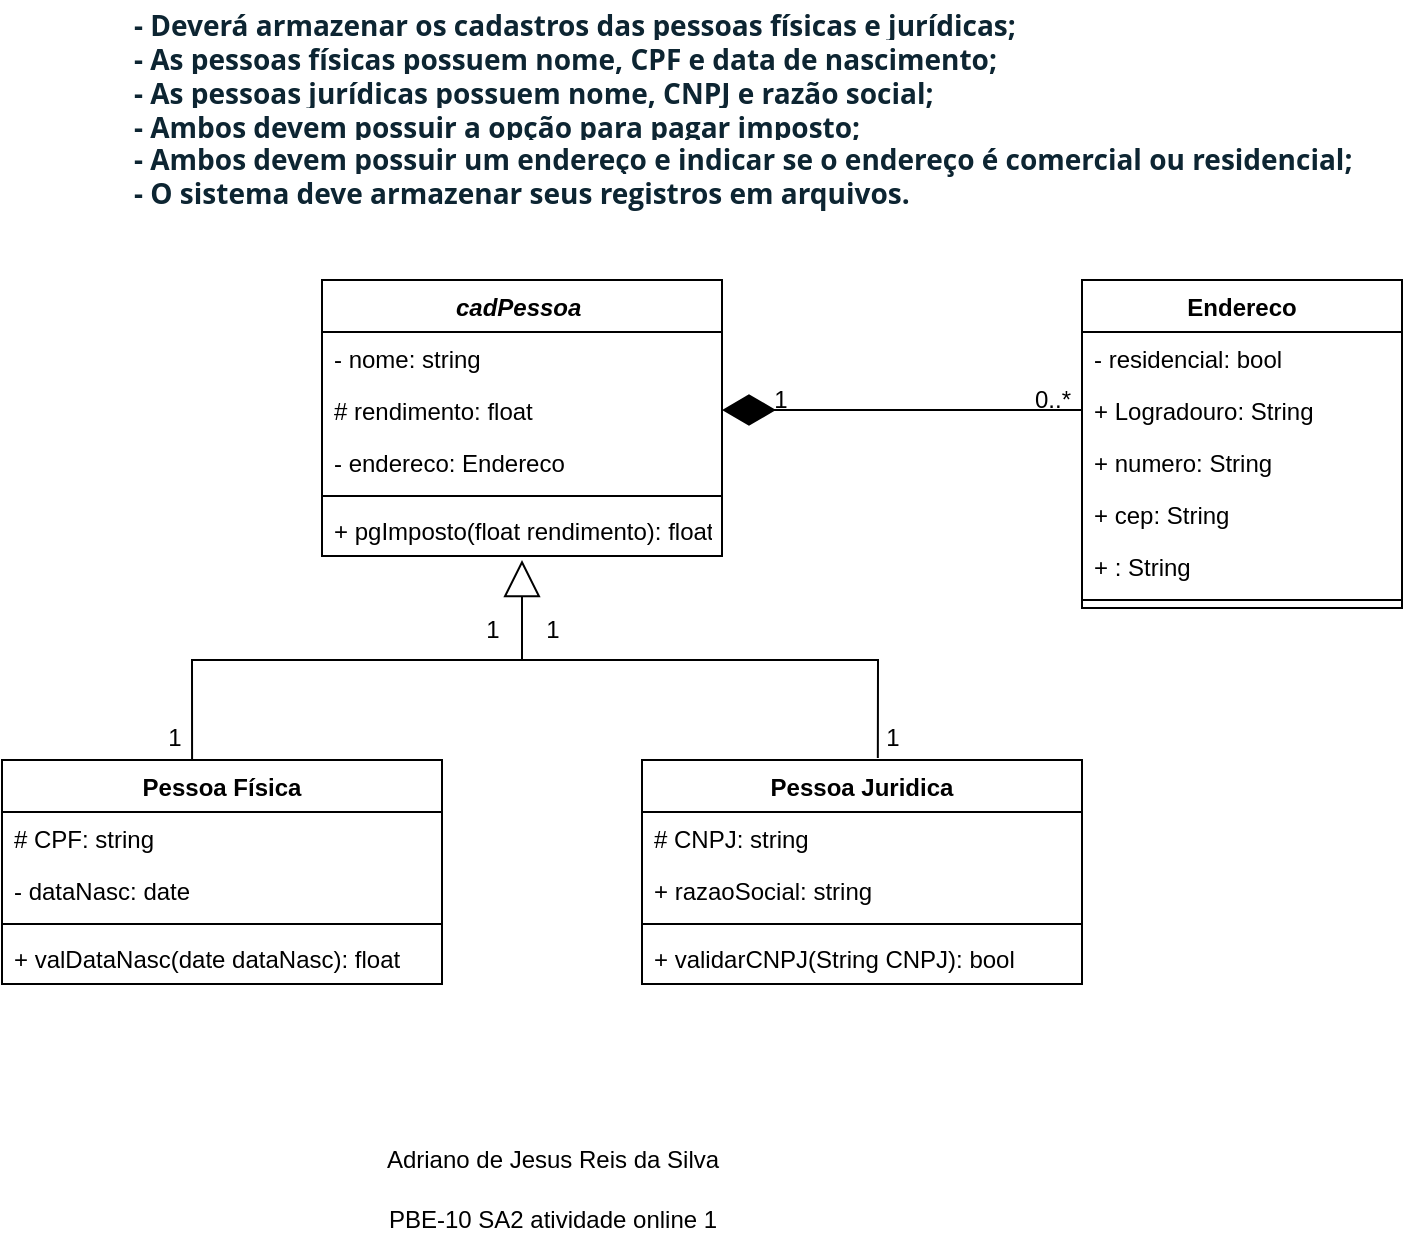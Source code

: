 <mxfile version="20.3.6" type="device"><diagram id="iNjvbTJdleiWI8WHnJIl" name="SA2-ATV-ON-1"><mxGraphModel dx="782" dy="682" grid="1" gridSize="10" guides="1" tooltips="1" connect="1" arrows="1" fold="1" page="1" pageScale="1" pageWidth="827" pageHeight="1169" math="0" shadow="0"><root><mxCell id="0"/><mxCell id="1" parent="0"/><mxCell id="tQ1jHSdcRmqp8A1x6Qju-1" value="Pessoa Física" style="swimlane;fontStyle=1;align=center;verticalAlign=top;childLayout=stackLayout;horizontal=1;startSize=26;horizontalStack=0;resizeParent=1;resizeParentMax=0;resizeLast=0;collapsible=1;marginBottom=0;" parent="1" vertex="1"><mxGeometry x="40" y="400" width="220" height="112" as="geometry"/></mxCell><mxCell id="tQ1jHSdcRmqp8A1x6Qju-11" value="# CPF: string" style="text;strokeColor=none;fillColor=none;align=left;verticalAlign=top;spacingLeft=4;spacingRight=4;overflow=hidden;rotatable=0;points=[[0,0.5],[1,0.5]];portConstraint=eastwest;" parent="tQ1jHSdcRmqp8A1x6Qju-1" vertex="1"><mxGeometry y="26" width="220" height="26" as="geometry"/></mxCell><mxCell id="tQ1jHSdcRmqp8A1x6Qju-19" value="- dataNasc: date" style="text;strokeColor=none;fillColor=none;align=left;verticalAlign=top;spacingLeft=4;spacingRight=4;overflow=hidden;rotatable=0;points=[[0,0.5],[1,0.5]];portConstraint=eastwest;" parent="tQ1jHSdcRmqp8A1x6Qju-1" vertex="1"><mxGeometry y="52" width="220" height="26" as="geometry"/></mxCell><mxCell id="tQ1jHSdcRmqp8A1x6Qju-3" value="" style="line;strokeWidth=1;fillColor=none;align=left;verticalAlign=middle;spacingTop=-1;spacingLeft=3;spacingRight=3;rotatable=0;labelPosition=right;points=[];portConstraint=eastwest;" parent="tQ1jHSdcRmqp8A1x6Qju-1" vertex="1"><mxGeometry y="78" width="220" height="8" as="geometry"/></mxCell><mxCell id="tQ1jHSdcRmqp8A1x6Qju-4" value="+ valDataNasc(date dataNasc): float" style="text;strokeColor=none;fillColor=none;align=left;verticalAlign=top;spacingLeft=4;spacingRight=4;overflow=hidden;rotatable=0;points=[[0,0.5],[1,0.5]];portConstraint=eastwest;" parent="tQ1jHSdcRmqp8A1x6Qju-1" vertex="1"><mxGeometry y="86" width="220" height="26" as="geometry"/></mxCell><mxCell id="tQ1jHSdcRmqp8A1x6Qju-5" value="&lt;span style=&quot;box-sizing: border-box; font-weight: 700; color: rgb(13, 37, 50); font-family: &amp;quot;Open Sans Hebrew&amp;quot;, &amp;quot;Open Sans&amp;quot;, sans-serif; font-size: 14px; background-color: rgb(255, 255, 255);&quot;&gt;- Deverá armazenar os cadastros das pessoas físicas e jurídicas;&lt;/span&gt;&lt;br style=&quot;box-sizing: border-box; color: rgb(13, 37, 50); font-family: &amp;quot;Open Sans Hebrew&amp;quot;, &amp;quot;Open Sans&amp;quot;, sans-serif; font-size: 14px; background-color: rgb(255, 255, 255);&quot;&gt;&lt;span style=&quot;box-sizing: border-box; font-weight: 700; color: rgb(13, 37, 50); font-family: &amp;quot;Open Sans Hebrew&amp;quot;, &amp;quot;Open Sans&amp;quot;, sans-serif; font-size: 14px; background-color: rgb(255, 255, 255);&quot;&gt;- As pessoas físicas possuem nome, CPF e data de nascimento; &amp;nbsp;&lt;br&gt;&lt;/span&gt;&lt;span style=&quot;box-sizing: border-box; font-weight: 700; color: rgb(13, 37, 50); font-family: &amp;quot;Open Sans Hebrew&amp;quot;, &amp;quot;Open Sans&amp;quot;, sans-serif; font-size: 14px; background-color: rgb(255, 255, 255);&quot;&gt;- As pessoas jurídicas possuem nome, CNPJ e razão social;&lt;br&gt;&lt;/span&gt;&lt;span style=&quot;box-sizing: border-box; font-weight: 700; color: rgb(13, 37, 50); font-family: &amp;quot;Open Sans Hebrew&amp;quot;, &amp;quot;Open Sans&amp;quot;, sans-serif; font-size: 14px; background-color: rgb(255, 255, 255);&quot;&gt;- Ambos devem possuir a opção para pagar imposto;&lt;/span&gt;&lt;br style=&quot;box-sizing: border-box; color: rgb(13, 37, 50); font-family: &amp;quot;Open Sans Hebrew&amp;quot;, &amp;quot;Open Sans&amp;quot;, sans-serif; font-size: 14px; background-color: rgb(255, 255, 255);&quot;&gt;&lt;span style=&quot;box-sizing: border-box; font-weight: 700; color: rgb(13, 37, 50); font-family: &amp;quot;Open Sans Hebrew&amp;quot;, &amp;quot;Open Sans&amp;quot;, sans-serif; font-size: 14px; background-color: rgb(255, 255, 255);&quot;&gt;- Ambos devem possuir um endereço e indicar se o endereço é comercial ou residencial; &amp;nbsp;&lt;/span&gt;&lt;br style=&quot;box-sizing: border-box; color: rgb(13, 37, 50); font-family: &amp;quot;Open Sans Hebrew&amp;quot;, &amp;quot;Open Sans&amp;quot;, sans-serif; font-size: 14px; background-color: rgb(255, 255, 255);&quot;&gt;&lt;span style=&quot;box-sizing: border-box; font-weight: 700; color: rgb(13, 37, 50); font-family: &amp;quot;Open Sans Hebrew&amp;quot;, &amp;quot;Open Sans&amp;quot;, sans-serif; font-size: 14px; background-color: rgb(255, 255, 255);&quot;&gt;- O sistema deve armazenar seus registros em arquivos.&lt;/span&gt;" style="text;html=1;align=left;verticalAlign=middle;resizable=0;points=[];autosize=1;strokeColor=none;fillColor=none;" parent="1" vertex="1"><mxGeometry x="104" y="20" width="620" height="110" as="geometry"/></mxCell><mxCell id="tQ1jHSdcRmqp8A1x6Qju-12" value="Pessoa Juridica" style="swimlane;fontStyle=1;align=center;verticalAlign=top;childLayout=stackLayout;horizontal=1;startSize=26;horizontalStack=0;resizeParent=1;resizeParentMax=0;resizeLast=0;collapsible=1;marginBottom=0;" parent="1" vertex="1"><mxGeometry x="360" y="400" width="220" height="112" as="geometry"/></mxCell><mxCell id="tQ1jHSdcRmqp8A1x6Qju-14" value="# CNPJ: string" style="text;strokeColor=none;fillColor=none;align=left;verticalAlign=top;spacingLeft=4;spacingRight=4;overflow=hidden;rotatable=0;points=[[0,0.5],[1,0.5]];portConstraint=eastwest;" parent="tQ1jHSdcRmqp8A1x6Qju-12" vertex="1"><mxGeometry y="26" width="220" height="26" as="geometry"/></mxCell><mxCell id="tQ1jHSdcRmqp8A1x6Qju-20" value="+ razaoSocial: string" style="text;strokeColor=none;fillColor=none;align=left;verticalAlign=top;spacingLeft=4;spacingRight=4;overflow=hidden;rotatable=0;points=[[0,0.5],[1,0.5]];portConstraint=eastwest;" parent="tQ1jHSdcRmqp8A1x6Qju-12" vertex="1"><mxGeometry y="52" width="220" height="26" as="geometry"/></mxCell><mxCell id="tQ1jHSdcRmqp8A1x6Qju-16" value="" style="line;strokeWidth=1;fillColor=none;align=left;verticalAlign=middle;spacingTop=-1;spacingLeft=3;spacingRight=3;rotatable=0;labelPosition=right;points=[];portConstraint=eastwest;" parent="tQ1jHSdcRmqp8A1x6Qju-12" vertex="1"><mxGeometry y="78" width="220" height="8" as="geometry"/></mxCell><mxCell id="tQ1jHSdcRmqp8A1x6Qju-33" value="+ validarCNPJ(String CNPJ): bool" style="text;strokeColor=none;fillColor=none;align=left;verticalAlign=top;spacingLeft=4;spacingRight=4;overflow=hidden;rotatable=0;points=[[0,0.5],[1,0.5]];portConstraint=eastwest;" parent="tQ1jHSdcRmqp8A1x6Qju-12" vertex="1"><mxGeometry y="86" width="220" height="26" as="geometry"/></mxCell><mxCell id="tQ1jHSdcRmqp8A1x6Qju-22" value="cadPessoa " style="swimlane;fontStyle=3;align=center;verticalAlign=top;childLayout=stackLayout;horizontal=1;startSize=26;horizontalStack=0;resizeParent=1;resizeParentMax=0;resizeLast=0;collapsible=1;marginBottom=0;" parent="1" vertex="1"><mxGeometry x="200" y="160" width="200" height="138" as="geometry"/></mxCell><mxCell id="tQ1jHSdcRmqp8A1x6Qju-23" value="- nome: string" style="text;strokeColor=none;fillColor=none;align=left;verticalAlign=top;spacingLeft=4;spacingRight=4;overflow=hidden;rotatable=0;points=[[0,0.5],[1,0.5]];portConstraint=eastwest;" parent="tQ1jHSdcRmqp8A1x6Qju-22" vertex="1"><mxGeometry y="26" width="200" height="26" as="geometry"/></mxCell><mxCell id="tQ1jHSdcRmqp8A1x6Qju-45" value="# rendimento: float" style="text;strokeColor=none;fillColor=none;align=left;verticalAlign=top;spacingLeft=4;spacingRight=4;overflow=hidden;rotatable=0;points=[[0,0.5],[1,0.5]];portConstraint=eastwest;" parent="tQ1jHSdcRmqp8A1x6Qju-22" vertex="1"><mxGeometry y="52" width="200" height="26" as="geometry"/></mxCell><mxCell id="tQ1jHSdcRmqp8A1x6Qju-10" value="- endereco: Endereco" style="text;strokeColor=none;fillColor=none;align=left;verticalAlign=top;spacingLeft=4;spacingRight=4;overflow=hidden;rotatable=0;points=[[0,0.5],[1,0.5]];portConstraint=eastwest;" parent="tQ1jHSdcRmqp8A1x6Qju-22" vertex="1"><mxGeometry y="78" width="200" height="26" as="geometry"/></mxCell><mxCell id="tQ1jHSdcRmqp8A1x6Qju-27" value="" style="line;strokeWidth=1;fillColor=none;align=left;verticalAlign=middle;spacingTop=-1;spacingLeft=3;spacingRight=3;rotatable=0;labelPosition=right;points=[];portConstraint=eastwest;" parent="tQ1jHSdcRmqp8A1x6Qju-22" vertex="1"><mxGeometry y="104" width="200" height="8" as="geometry"/></mxCell><mxCell id="tQ1jHSdcRmqp8A1x6Qju-28" value="+ pgImposto(float rendimento): float" style="text;strokeColor=none;fillColor=none;align=left;verticalAlign=top;spacingLeft=4;spacingRight=4;overflow=hidden;rotatable=0;points=[[0,0.5],[1,0.5]];portConstraint=eastwest;" parent="tQ1jHSdcRmqp8A1x6Qju-22" vertex="1"><mxGeometry y="112" width="200" height="26" as="geometry"/></mxCell><mxCell id="tQ1jHSdcRmqp8A1x6Qju-37" value="Endereco" style="swimlane;fontStyle=1;align=center;verticalAlign=top;childLayout=stackLayout;horizontal=1;startSize=26;horizontalStack=0;resizeParent=1;resizeParentMax=0;resizeLast=0;collapsible=1;marginBottom=0;" parent="1" vertex="1"><mxGeometry x="580" y="160" width="160" height="164" as="geometry"/></mxCell><mxCell id="tQ1jHSdcRmqp8A1x6Qju-31" value="- residencial: bool" style="text;strokeColor=none;fillColor=none;align=left;verticalAlign=top;spacingLeft=4;spacingRight=4;overflow=hidden;rotatable=0;points=[[0,0.5],[1,0.5]];portConstraint=eastwest;" parent="tQ1jHSdcRmqp8A1x6Qju-37" vertex="1"><mxGeometry y="26" width="160" height="26" as="geometry"/></mxCell><mxCell id="tQ1jHSdcRmqp8A1x6Qju-41" value="+ Logradouro: String" style="text;strokeColor=none;fillColor=none;align=left;verticalAlign=top;spacingLeft=4;spacingRight=4;overflow=hidden;rotatable=0;points=[[0,0.5],[1,0.5]];portConstraint=eastwest;" parent="tQ1jHSdcRmqp8A1x6Qju-37" vertex="1"><mxGeometry y="52" width="160" height="26" as="geometry"/></mxCell><mxCell id="tQ1jHSdcRmqp8A1x6Qju-42" value="+ numero: String" style="text;strokeColor=none;fillColor=none;align=left;verticalAlign=top;spacingLeft=4;spacingRight=4;overflow=hidden;rotatable=0;points=[[0,0.5],[1,0.5]];portConstraint=eastwest;" parent="tQ1jHSdcRmqp8A1x6Qju-37" vertex="1"><mxGeometry y="78" width="160" height="26" as="geometry"/></mxCell><mxCell id="tQ1jHSdcRmqp8A1x6Qju-38" value="+ cep: String" style="text;strokeColor=none;fillColor=none;align=left;verticalAlign=top;spacingLeft=4;spacingRight=4;overflow=hidden;rotatable=0;points=[[0,0.5],[1,0.5]];portConstraint=eastwest;" parent="tQ1jHSdcRmqp8A1x6Qju-37" vertex="1"><mxGeometry y="104" width="160" height="26" as="geometry"/></mxCell><mxCell id="SC8P42Elp8u2Gzsg8qkF-1" value="+ : String" style="text;strokeColor=none;fillColor=none;align=left;verticalAlign=top;spacingLeft=4;spacingRight=4;overflow=hidden;rotatable=0;points=[[0,0.5],[1,0.5]];portConstraint=eastwest;" vertex="1" parent="tQ1jHSdcRmqp8A1x6Qju-37"><mxGeometry y="130" width="160" height="26" as="geometry"/></mxCell><mxCell id="tQ1jHSdcRmqp8A1x6Qju-39" value="" style="line;strokeWidth=1;fillColor=none;align=left;verticalAlign=middle;spacingTop=-1;spacingLeft=3;spacingRight=3;rotatable=0;labelPosition=right;points=[];portConstraint=eastwest;" parent="tQ1jHSdcRmqp8A1x6Qju-37" vertex="1"><mxGeometry y="156" width="160" height="8" as="geometry"/></mxCell><mxCell id="tQ1jHSdcRmqp8A1x6Qju-44" value="" style="endArrow=diamondThin;endFill=1;endSize=24;html=1;rounded=0;entryX=1;entryY=0.5;entryDx=0;entryDy=0;exitX=0;exitY=0.5;exitDx=0;exitDy=0;" parent="1" source="tQ1jHSdcRmqp8A1x6Qju-41" target="tQ1jHSdcRmqp8A1x6Qju-45" edge="1"><mxGeometry width="160" relative="1" as="geometry"><mxPoint x="290" y="390" as="sourcePoint"/><mxPoint x="450" y="390" as="targetPoint"/></mxGeometry></mxCell><mxCell id="tQ1jHSdcRmqp8A1x6Qju-46" value="" style="endArrow=block;endSize=16;endFill=0;html=1;rounded=0;exitX=0.432;exitY=0;exitDx=0;exitDy=0;exitPerimeter=0;" parent="1" source="tQ1jHSdcRmqp8A1x6Qju-1" edge="1"><mxGeometry width="160" relative="1" as="geometry"><mxPoint x="170" y="340" as="sourcePoint"/><mxPoint x="300" y="300" as="targetPoint"/><Array as="points"><mxPoint x="135" y="350"/><mxPoint x="300" y="350"/></Array></mxGeometry></mxCell><mxCell id="tQ1jHSdcRmqp8A1x6Qju-49" value="1" style="text;html=1;align=center;verticalAlign=middle;resizable=0;points=[];autosize=1;strokeColor=none;fillColor=none;" parent="1" vertex="1"><mxGeometry x="111" y="374" width="30" height="30" as="geometry"/></mxCell><mxCell id="tQ1jHSdcRmqp8A1x6Qju-50" value="1" style="text;html=1;align=center;verticalAlign=middle;resizable=0;points=[];autosize=1;strokeColor=none;fillColor=none;" parent="1" vertex="1"><mxGeometry x="270" y="320" width="30" height="30" as="geometry"/></mxCell><mxCell id="tQ1jHSdcRmqp8A1x6Qju-51" value="" style="endArrow=none;endSize=16;endFill=0;html=1;rounded=0;exitX=0.536;exitY=-0.009;exitDx=0;exitDy=0;exitPerimeter=0;" parent="1" source="tQ1jHSdcRmqp8A1x6Qju-12" target="tQ1jHSdcRmqp8A1x6Qju-50" edge="1"><mxGeometry width="160" relative="1" as="geometry"><mxPoint x="477.92" y="398.992" as="sourcePoint"/><mxPoint x="300" y="300" as="targetPoint"/><Array as="points"><mxPoint x="478" y="350"/><mxPoint x="300" y="350"/></Array></mxGeometry></mxCell><mxCell id="tQ1jHSdcRmqp8A1x6Qju-52" value="1" style="text;html=1;align=center;verticalAlign=middle;resizable=0;points=[];autosize=1;strokeColor=none;fillColor=none;" parent="1" vertex="1"><mxGeometry x="470" y="374" width="30" height="30" as="geometry"/></mxCell><mxCell id="tQ1jHSdcRmqp8A1x6Qju-53" value="1" style="text;html=1;align=center;verticalAlign=middle;resizable=0;points=[];autosize=1;strokeColor=none;fillColor=none;" parent="1" vertex="1"><mxGeometry x="300" y="320" width="30" height="30" as="geometry"/></mxCell><mxCell id="tQ1jHSdcRmqp8A1x6Qju-54" value="1" style="text;html=1;align=center;verticalAlign=middle;resizable=0;points=[];autosize=1;strokeColor=none;fillColor=none;" parent="1" vertex="1"><mxGeometry x="414" y="205" width="30" height="30" as="geometry"/></mxCell><mxCell id="tQ1jHSdcRmqp8A1x6Qju-55" value="0..*" style="text;html=1;align=center;verticalAlign=middle;resizable=0;points=[];autosize=1;strokeColor=none;fillColor=none;" parent="1" vertex="1"><mxGeometry x="545" y="205" width="40" height="30" as="geometry"/></mxCell><mxCell id="aPZJQdVgDT_qrxLsxNak-1" value="Adriano de Jesus Reis da Silva" style="text;html=1;align=center;verticalAlign=middle;resizable=0;points=[];autosize=1;strokeColor=none;fillColor=none;" parent="1" vertex="1"><mxGeometry x="220" y="585" width="190" height="30" as="geometry"/></mxCell><mxCell id="aPZJQdVgDT_qrxLsxNak-2" value="PBE-10 SA2 atividade online 1" style="text;html=1;align=center;verticalAlign=middle;resizable=0;points=[];autosize=1;strokeColor=none;fillColor=none;" parent="1" vertex="1"><mxGeometry x="220" y="615" width="190" height="30" as="geometry"/></mxCell></root></mxGraphModel></diagram></mxfile>